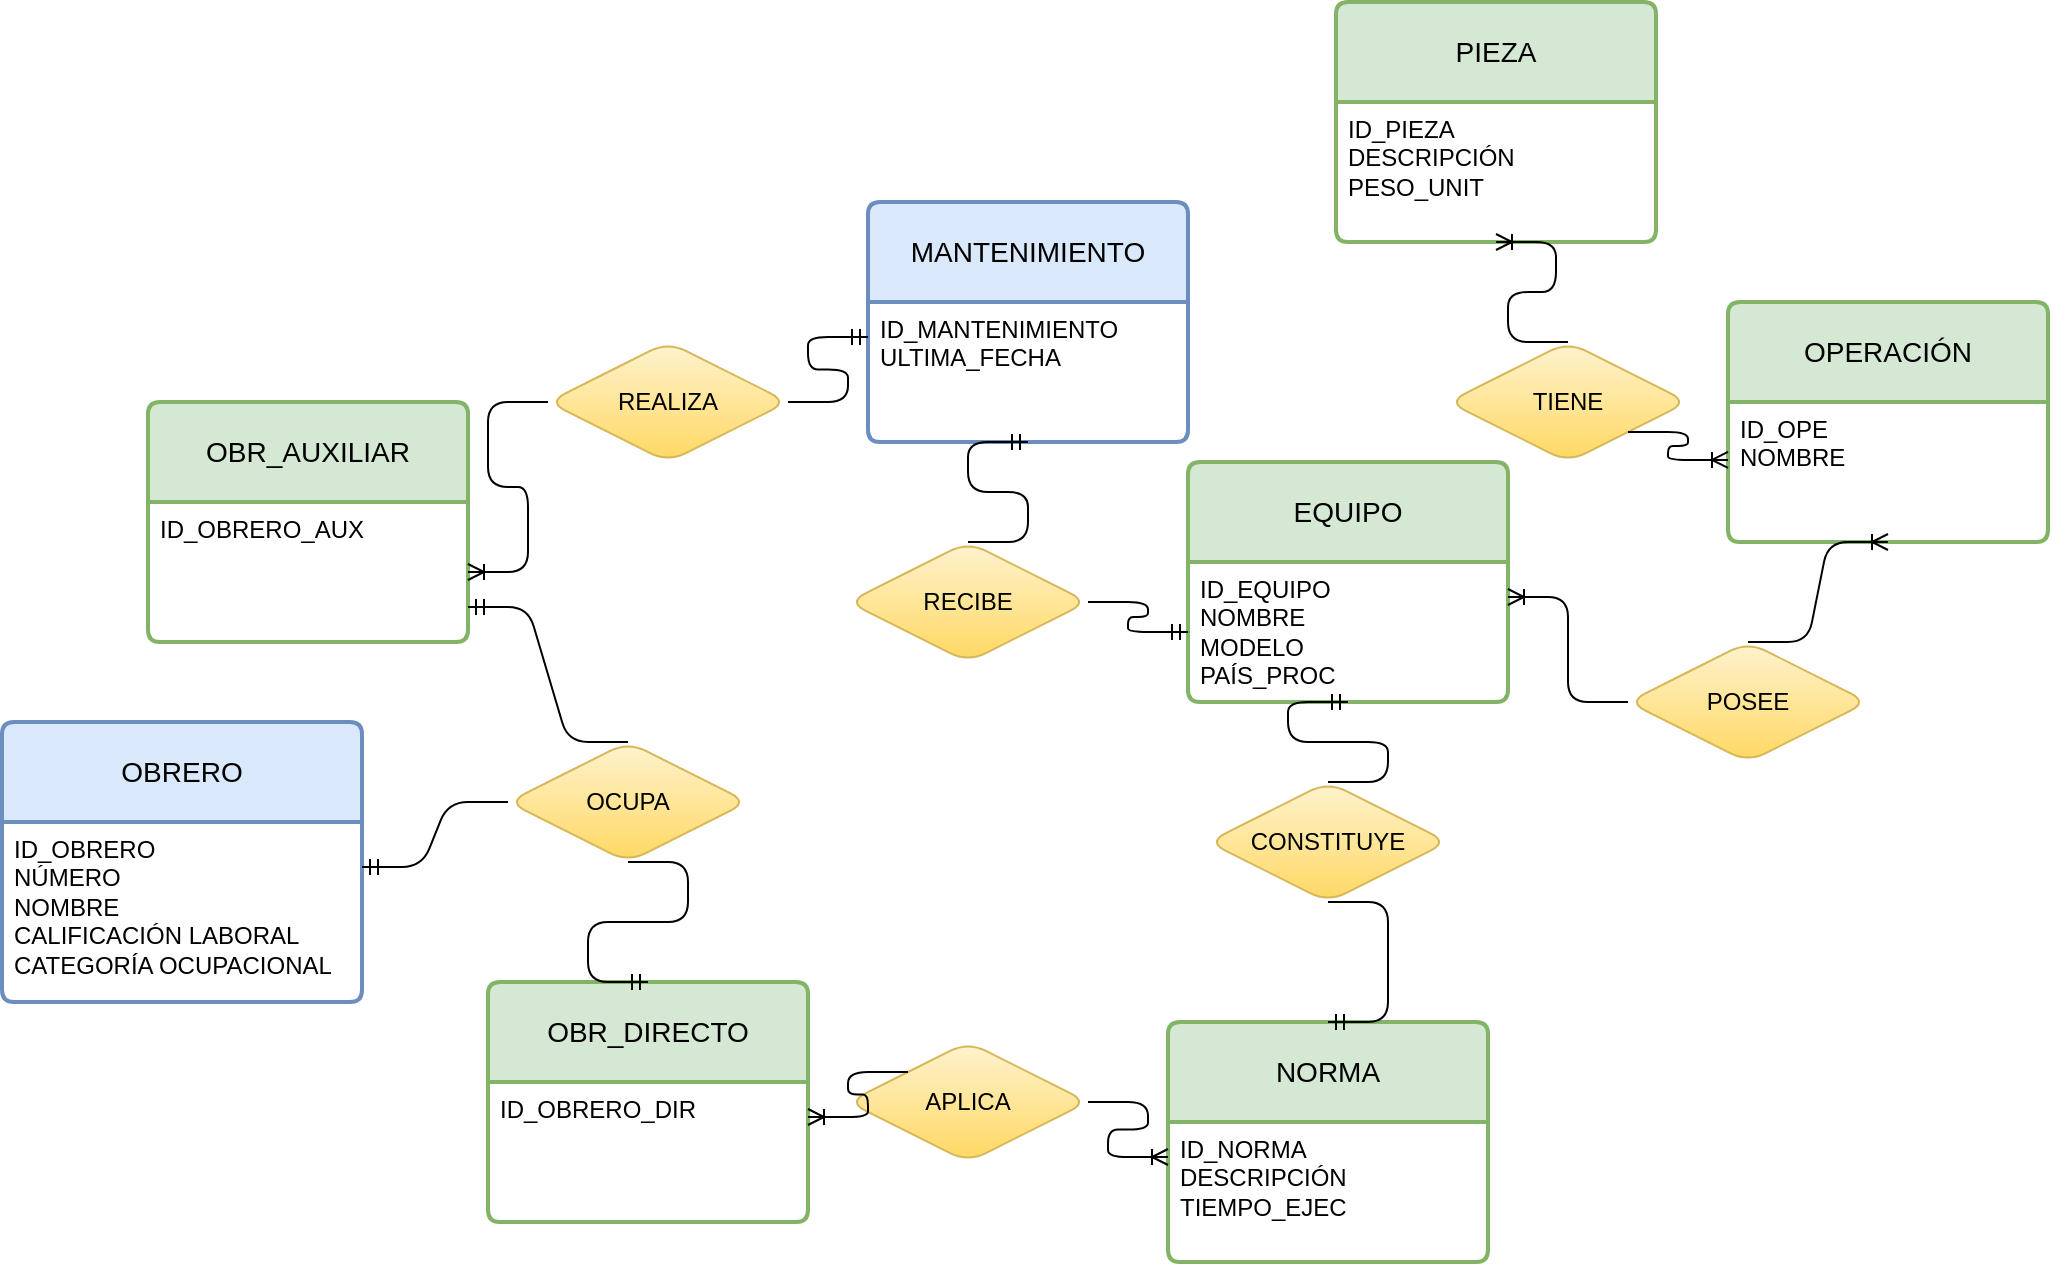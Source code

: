 <mxfile version="24.0.1" type="device">
  <diagram name="Página-1" id="XkG0vIXaP_1Tc0UtGECm">
    <mxGraphModel dx="2261" dy="780" grid="1" gridSize="10" guides="1" tooltips="1" connect="1" arrows="1" fold="1" page="1" pageScale="1" pageWidth="827" pageHeight="1169" math="0" shadow="0">
      <root>
        <mxCell id="0" />
        <mxCell id="1" parent="0" />
        <mxCell id="vh3f4KOEqJ5WS4-bh-et-1" value="PIEZA" style="swimlane;childLayout=stackLayout;horizontal=1;startSize=50;horizontalStack=0;rounded=1;fontSize=14;fontStyle=0;strokeWidth=2;resizeParent=0;resizeLast=1;shadow=0;dashed=0;align=center;arcSize=4;whiteSpace=wrap;html=1;fillColor=#d5e8d4;strokeColor=#82b366;" vertex="1" parent="1">
          <mxGeometry x="254" y="100" width="160" height="120" as="geometry" />
        </mxCell>
        <mxCell id="vh3f4KOEqJ5WS4-bh-et-2" value="&lt;div&gt;ID_PIEZA&lt;/div&gt;&lt;div&gt;&lt;span style=&quot;background-color: initial;&quot;&gt;DESCRIPCIÓN&lt;/span&gt;&lt;br&gt;&lt;/div&gt;&lt;div&gt;PESO_UNIT&lt;/div&gt;" style="align=left;strokeColor=none;fillColor=none;spacingLeft=4;fontSize=12;verticalAlign=top;resizable=0;rotatable=0;part=1;html=1;rounded=1;" vertex="1" parent="vh3f4KOEqJ5WS4-bh-et-1">
          <mxGeometry y="50" width="160" height="70" as="geometry" />
        </mxCell>
        <mxCell id="vh3f4KOEqJ5WS4-bh-et-3" value="OPERACIÓN" style="swimlane;childLayout=stackLayout;horizontal=1;startSize=50;horizontalStack=0;rounded=1;fontSize=14;fontStyle=0;strokeWidth=2;resizeParent=0;resizeLast=1;shadow=0;dashed=0;align=center;arcSize=4;whiteSpace=wrap;html=1;fillColor=#d5e8d4;strokeColor=#82b366;" vertex="1" parent="1">
          <mxGeometry x="450" y="250" width="160" height="120" as="geometry" />
        </mxCell>
        <mxCell id="vh3f4KOEqJ5WS4-bh-et-4" value="&lt;div&gt;ID_OPE&lt;/div&gt;&lt;div&gt;NOMBRE&lt;/div&gt;" style="align=left;strokeColor=none;fillColor=none;spacingLeft=4;fontSize=12;verticalAlign=top;resizable=0;rotatable=0;part=1;html=1;rounded=1;" vertex="1" parent="vh3f4KOEqJ5WS4-bh-et-3">
          <mxGeometry y="50" width="160" height="70" as="geometry" />
        </mxCell>
        <mxCell id="vh3f4KOEqJ5WS4-bh-et-5" value="EQUIPO" style="swimlane;childLayout=stackLayout;horizontal=1;startSize=50;horizontalStack=0;rounded=1;fontSize=14;fontStyle=0;strokeWidth=2;resizeParent=0;resizeLast=1;shadow=0;dashed=0;align=center;arcSize=4;whiteSpace=wrap;html=1;fillColor=#d5e8d4;strokeColor=#82b366;" vertex="1" parent="1">
          <mxGeometry x="180" y="330" width="160" height="120" as="geometry" />
        </mxCell>
        <mxCell id="vh3f4KOEqJ5WS4-bh-et-6" value="ID_EQUIPO&lt;div&gt;NOMBRE&lt;/div&gt;&lt;div&gt;MODELO&lt;/div&gt;&lt;div&gt;PAÍS_PROC&lt;/div&gt;" style="align=left;strokeColor=none;fillColor=none;spacingLeft=4;fontSize=12;verticalAlign=top;resizable=0;rotatable=0;part=1;html=1;rounded=1;" vertex="1" parent="vh3f4KOEqJ5WS4-bh-et-5">
          <mxGeometry y="50" width="160" height="70" as="geometry" />
        </mxCell>
        <mxCell id="vh3f4KOEqJ5WS4-bh-et-7" value="NORMA" style="swimlane;childLayout=stackLayout;horizontal=1;startSize=50;horizontalStack=0;rounded=1;fontSize=14;fontStyle=0;strokeWidth=2;resizeParent=0;resizeLast=1;shadow=0;dashed=0;align=center;arcSize=4;whiteSpace=wrap;html=1;fillColor=#d5e8d4;strokeColor=#82b366;" vertex="1" parent="1">
          <mxGeometry x="170" y="610" width="160" height="120" as="geometry" />
        </mxCell>
        <mxCell id="vh3f4KOEqJ5WS4-bh-et-8" value="ID_NORMA&lt;div&gt;DESCRIPCIÓN&lt;/div&gt;&lt;div&gt;TIEMPO_EJEC&lt;/div&gt;" style="align=left;strokeColor=none;fillColor=none;spacingLeft=4;fontSize=12;verticalAlign=top;resizable=0;rotatable=0;part=1;html=1;rounded=1;" vertex="1" parent="vh3f4KOEqJ5WS4-bh-et-7">
          <mxGeometry y="50" width="160" height="70" as="geometry" />
        </mxCell>
        <mxCell id="vh3f4KOEqJ5WS4-bh-et-9" value="OBR_DIRECTO" style="swimlane;childLayout=stackLayout;horizontal=1;startSize=50;horizontalStack=0;rounded=1;fontSize=14;fontStyle=0;strokeWidth=2;resizeParent=0;resizeLast=1;shadow=0;dashed=0;align=center;arcSize=4;whiteSpace=wrap;html=1;fillColor=#d5e8d4;strokeColor=#82b366;" vertex="1" parent="1">
          <mxGeometry x="-170" y="590" width="160" height="120" as="geometry" />
        </mxCell>
        <mxCell id="vh3f4KOEqJ5WS4-bh-et-10" value="ID_OBRERO_DIR&lt;div&gt;&lt;br&gt;&lt;/div&gt;" style="align=left;strokeColor=none;fillColor=none;spacingLeft=4;fontSize=12;verticalAlign=top;resizable=0;rotatable=0;part=1;html=1;rounded=1;" vertex="1" parent="vh3f4KOEqJ5WS4-bh-et-9">
          <mxGeometry y="50" width="160" height="70" as="geometry" />
        </mxCell>
        <mxCell id="vh3f4KOEqJ5WS4-bh-et-11" value="OBR_AUXILIAR" style="swimlane;childLayout=stackLayout;horizontal=1;startSize=50;horizontalStack=0;rounded=1;fontSize=14;fontStyle=0;strokeWidth=2;resizeParent=0;resizeLast=1;shadow=0;dashed=0;align=center;arcSize=4;whiteSpace=wrap;html=1;fillColor=#d5e8d4;strokeColor=#82b366;" vertex="1" parent="1">
          <mxGeometry x="-340" y="300" width="160" height="120" as="geometry" />
        </mxCell>
        <mxCell id="vh3f4KOEqJ5WS4-bh-et-12" value="ID_OBRERO_AUX" style="align=left;strokeColor=none;fillColor=none;spacingLeft=4;fontSize=12;verticalAlign=top;resizable=0;rotatable=0;part=1;html=1;rounded=1;" vertex="1" parent="vh3f4KOEqJ5WS4-bh-et-11">
          <mxGeometry y="50" width="160" height="70" as="geometry" />
        </mxCell>
        <mxCell id="vh3f4KOEqJ5WS4-bh-et-13" value="TIENE" style="shape=rhombus;perimeter=rhombusPerimeter;whiteSpace=wrap;html=1;align=center;rounded=1;fillColor=#fff2cc;gradientColor=#ffd966;strokeColor=#d6b656;" vertex="1" parent="1">
          <mxGeometry x="310" y="270" width="120" height="60" as="geometry" />
        </mxCell>
        <mxCell id="vh3f4KOEqJ5WS4-bh-et-14" value="" style="edgeStyle=entityRelationEdgeStyle;fontSize=12;html=1;endArrow=ERoneToMany;rounded=1;entryX=0;entryY=0.414;entryDx=0;entryDy=0;entryPerimeter=0;exitX=1;exitY=1;exitDx=0;exitDy=0;" edge="1" parent="1" source="vh3f4KOEqJ5WS4-bh-et-13" target="vh3f4KOEqJ5WS4-bh-et-4">
          <mxGeometry width="100" height="100" relative="1" as="geometry">
            <mxPoint x="404" y="340" as="sourcePoint" />
            <mxPoint x="360" y="330" as="targetPoint" />
          </mxGeometry>
        </mxCell>
        <mxCell id="vh3f4KOEqJ5WS4-bh-et-16" value="" style="edgeStyle=entityRelationEdgeStyle;fontSize=12;html=1;endArrow=ERoneToMany;rounded=1;entryX=0.5;entryY=1;entryDx=0;entryDy=0;exitX=0.5;exitY=0;exitDx=0;exitDy=0;" edge="1" parent="1" source="vh3f4KOEqJ5WS4-bh-et-13" target="vh3f4KOEqJ5WS4-bh-et-2">
          <mxGeometry width="100" height="100" relative="1" as="geometry">
            <mxPoint x="100" y="370" as="sourcePoint" />
            <mxPoint x="200" y="270" as="targetPoint" />
          </mxGeometry>
        </mxCell>
        <mxCell id="vh3f4KOEqJ5WS4-bh-et-17" value="POSEE" style="shape=rhombus;perimeter=rhombusPerimeter;whiteSpace=wrap;html=1;align=center;rounded=1;fillColor=#fff2cc;gradientColor=#ffd966;strokeColor=#d6b656;" vertex="1" parent="1">
          <mxGeometry x="400" y="420" width="120" height="60" as="geometry" />
        </mxCell>
        <mxCell id="vh3f4KOEqJ5WS4-bh-et-18" value="" style="edgeStyle=entityRelationEdgeStyle;fontSize=12;html=1;endArrow=ERoneToMany;rounded=1;entryX=0.5;entryY=1;entryDx=0;entryDy=0;exitX=0.5;exitY=0;exitDx=0;exitDy=0;" edge="1" parent="1" source="vh3f4KOEqJ5WS4-bh-et-17" target="vh3f4KOEqJ5WS4-bh-et-4">
          <mxGeometry width="100" height="100" relative="1" as="geometry">
            <mxPoint x="490" y="590" as="sourcePoint" />
            <mxPoint x="590" y="490" as="targetPoint" />
          </mxGeometry>
        </mxCell>
        <mxCell id="vh3f4KOEqJ5WS4-bh-et-19" value="" style="edgeStyle=entityRelationEdgeStyle;fontSize=12;html=1;endArrow=ERoneToMany;rounded=1;entryX=1;entryY=0.25;entryDx=0;entryDy=0;exitX=0;exitY=0.5;exitDx=0;exitDy=0;" edge="1" parent="1" source="vh3f4KOEqJ5WS4-bh-et-17" target="vh3f4KOEqJ5WS4-bh-et-6">
          <mxGeometry width="100" height="100" relative="1" as="geometry">
            <mxPoint x="500" y="520" as="sourcePoint" />
            <mxPoint x="600" y="420" as="targetPoint" />
          </mxGeometry>
        </mxCell>
        <mxCell id="vh3f4KOEqJ5WS4-bh-et-20" value="CONSTITUYE" style="shape=rhombus;perimeter=rhombusPerimeter;whiteSpace=wrap;html=1;align=center;rounded=1;fillColor=#fff2cc;gradientColor=#ffd966;strokeColor=#d6b656;" vertex="1" parent="1">
          <mxGeometry x="190" y="490" width="120" height="60" as="geometry" />
        </mxCell>
        <mxCell id="vh3f4KOEqJ5WS4-bh-et-21" value="" style="edgeStyle=entityRelationEdgeStyle;fontSize=12;html=1;endArrow=ERmandOne;rounded=1;entryX=0.5;entryY=1;entryDx=0;entryDy=0;exitX=0.5;exitY=0;exitDx=0;exitDy=0;" edge="1" parent="1" source="vh3f4KOEqJ5WS4-bh-et-20" target="vh3f4KOEqJ5WS4-bh-et-6">
          <mxGeometry width="100" height="100" relative="1" as="geometry">
            <mxPoint x="50" y="600" as="sourcePoint" />
            <mxPoint x="150" y="500" as="targetPoint" />
          </mxGeometry>
        </mxCell>
        <mxCell id="vh3f4KOEqJ5WS4-bh-et-23" value="" style="edgeStyle=entityRelationEdgeStyle;fontSize=12;html=1;endArrow=ERmandOne;rounded=1;exitX=0.5;exitY=1;exitDx=0;exitDy=0;entryX=0.5;entryY=0;entryDx=0;entryDy=0;" edge="1" parent="1" source="vh3f4KOEqJ5WS4-bh-et-20" target="vh3f4KOEqJ5WS4-bh-et-7">
          <mxGeometry width="100" height="100" relative="1" as="geometry">
            <mxPoint x="250" y="550" as="sourcePoint" />
            <mxPoint x="240" y="590" as="targetPoint" />
          </mxGeometry>
        </mxCell>
        <mxCell id="vh3f4KOEqJ5WS4-bh-et-26" value="APLICA" style="shape=rhombus;perimeter=rhombusPerimeter;whiteSpace=wrap;html=1;align=center;rounded=1;fillColor=#fff2cc;gradientColor=#ffd966;strokeColor=#d6b656;" vertex="1" parent="1">
          <mxGeometry x="10" y="620" width="120" height="60" as="geometry" />
        </mxCell>
        <mxCell id="vh3f4KOEqJ5WS4-bh-et-29" value="" style="edgeStyle=entityRelationEdgeStyle;fontSize=12;html=1;endArrow=ERoneToMany;rounded=1;exitX=0;exitY=0;exitDx=0;exitDy=0;entryX=1;entryY=0.25;entryDx=0;entryDy=0;" edge="1" parent="1" source="vh3f4KOEqJ5WS4-bh-et-26" target="vh3f4KOEqJ5WS4-bh-et-10">
          <mxGeometry width="100" height="100" relative="1" as="geometry">
            <mxPoint x="340" y="610" as="sourcePoint" />
            <mxPoint x="440" y="510" as="targetPoint" />
          </mxGeometry>
        </mxCell>
        <mxCell id="vh3f4KOEqJ5WS4-bh-et-30" value="" style="edgeStyle=entityRelationEdgeStyle;fontSize=12;html=1;endArrow=ERoneToMany;rounded=1;exitX=1;exitY=0.5;exitDx=0;exitDy=0;entryX=0;entryY=0.25;entryDx=0;entryDy=0;" edge="1" parent="1" source="vh3f4KOEqJ5WS4-bh-et-26" target="vh3f4KOEqJ5WS4-bh-et-8">
          <mxGeometry width="100" height="100" relative="1" as="geometry">
            <mxPoint x="390" y="630" as="sourcePoint" />
            <mxPoint x="490" y="530" as="targetPoint" />
          </mxGeometry>
        </mxCell>
        <mxCell id="vh3f4KOEqJ5WS4-bh-et-31" value="REALIZA" style="shape=rhombus;perimeter=rhombusPerimeter;whiteSpace=wrap;html=1;align=center;rounded=1;fillColor=#fff2cc;gradientColor=#ffd966;strokeColor=#d6b656;" vertex="1" parent="1">
          <mxGeometry x="-140" y="270" width="120" height="60" as="geometry" />
        </mxCell>
        <mxCell id="vh3f4KOEqJ5WS4-bh-et-32" value="MANTENIMIENTO" style="swimlane;childLayout=stackLayout;horizontal=1;startSize=50;horizontalStack=0;rounded=1;fontSize=14;fontStyle=0;strokeWidth=2;resizeParent=0;resizeLast=1;shadow=0;dashed=0;align=center;arcSize=4;whiteSpace=wrap;html=1;fillColor=#dae8fc;strokeColor=#6c8ebf;" vertex="1" parent="1">
          <mxGeometry x="20" y="200" width="160" height="120" as="geometry" />
        </mxCell>
        <mxCell id="vh3f4KOEqJ5WS4-bh-et-33" value="ID_MANTENIMIENTO&lt;div&gt;ULTIMA_FECHA&lt;/div&gt;" style="align=left;strokeColor=none;fillColor=none;spacingLeft=4;fontSize=12;verticalAlign=top;resizable=0;rotatable=0;part=1;html=1;rounded=1;" vertex="1" parent="vh3f4KOEqJ5WS4-bh-et-32">
          <mxGeometry y="50" width="160" height="70" as="geometry" />
        </mxCell>
        <mxCell id="vh3f4KOEqJ5WS4-bh-et-34" value="RECIBE" style="shape=rhombus;perimeter=rhombusPerimeter;whiteSpace=wrap;html=1;align=center;rounded=1;fillColor=#fff2cc;gradientColor=#ffd966;strokeColor=#d6b656;" vertex="1" parent="1">
          <mxGeometry x="10" y="370" width="120" height="60" as="geometry" />
        </mxCell>
        <mxCell id="vh3f4KOEqJ5WS4-bh-et-36" value="" style="edgeStyle=entityRelationEdgeStyle;fontSize=12;html=1;endArrow=ERoneToMany;rounded=1;entryX=1;entryY=0.5;entryDx=0;entryDy=0;exitX=0;exitY=0.5;exitDx=0;exitDy=0;" edge="1" parent="1" source="vh3f4KOEqJ5WS4-bh-et-31" target="vh3f4KOEqJ5WS4-bh-et-12">
          <mxGeometry width="100" height="100" relative="1" as="geometry">
            <mxPoint x="-230" y="420" as="sourcePoint" />
            <mxPoint x="-130" y="320" as="targetPoint" />
          </mxGeometry>
        </mxCell>
        <mxCell id="vh3f4KOEqJ5WS4-bh-et-37" value="" style="edgeStyle=entityRelationEdgeStyle;fontSize=12;html=1;endArrow=ERmandOne;rounded=1;entryX=0;entryY=0.25;entryDx=0;entryDy=0;exitX=1;exitY=0.5;exitDx=0;exitDy=0;" edge="1" parent="1" source="vh3f4KOEqJ5WS4-bh-et-31" target="vh3f4KOEqJ5WS4-bh-et-33">
          <mxGeometry width="100" height="100" relative="1" as="geometry">
            <mxPoint x="-70" y="270" as="sourcePoint" />
            <mxPoint x="30" y="170" as="targetPoint" />
          </mxGeometry>
        </mxCell>
        <mxCell id="vh3f4KOEqJ5WS4-bh-et-38" value="" style="edgeStyle=entityRelationEdgeStyle;fontSize=12;html=1;endArrow=ERmandOne;rounded=1;entryX=0.5;entryY=1;entryDx=0;entryDy=0;exitX=0.5;exitY=0;exitDx=0;exitDy=0;" edge="1" parent="1" source="vh3f4KOEqJ5WS4-bh-et-34" target="vh3f4KOEqJ5WS4-bh-et-33">
          <mxGeometry width="100" height="100" relative="1" as="geometry">
            <mxPoint x="-140" y="490" as="sourcePoint" />
            <mxPoint x="-40" y="390" as="targetPoint" />
          </mxGeometry>
        </mxCell>
        <mxCell id="vh3f4KOEqJ5WS4-bh-et-39" value="" style="edgeStyle=entityRelationEdgeStyle;fontSize=12;html=1;endArrow=ERmandOne;rounded=1;entryX=0;entryY=0.5;entryDx=0;entryDy=0;exitX=1;exitY=0.5;exitDx=0;exitDy=0;" edge="1" parent="1" source="vh3f4KOEqJ5WS4-bh-et-34" target="vh3f4KOEqJ5WS4-bh-et-6">
          <mxGeometry width="100" height="100" relative="1" as="geometry">
            <mxPoint x="70" y="550" as="sourcePoint" />
            <mxPoint x="170" y="450" as="targetPoint" />
          </mxGeometry>
        </mxCell>
        <mxCell id="vh3f4KOEqJ5WS4-bh-et-40" value="OBRERO" style="swimlane;childLayout=stackLayout;horizontal=1;startSize=50;horizontalStack=0;rounded=1;fontSize=14;fontStyle=0;strokeWidth=2;resizeParent=0;resizeLast=1;shadow=0;dashed=0;align=center;arcSize=4;whiteSpace=wrap;html=1;fillColor=#dae8fc;strokeColor=#6c8ebf;" vertex="1" parent="1">
          <mxGeometry x="-413" y="460" width="180" height="140" as="geometry" />
        </mxCell>
        <mxCell id="vh3f4KOEqJ5WS4-bh-et-41" value="ID_OBRERO&lt;div&gt;NÚMERO&lt;/div&gt;&lt;div&gt;NOMBRE&lt;/div&gt;&lt;div&gt;CALIFICACIÓN LABORAL&lt;/div&gt;&lt;div&gt;CATEGORÍA OCUPACIONAL&lt;/div&gt;" style="align=left;strokeColor=none;fillColor=none;spacingLeft=4;fontSize=12;verticalAlign=top;resizable=0;rotatable=0;part=1;html=1;rounded=1;" vertex="1" parent="vh3f4KOEqJ5WS4-bh-et-40">
          <mxGeometry y="50" width="180" height="90" as="geometry" />
        </mxCell>
        <mxCell id="vh3f4KOEqJ5WS4-bh-et-45" value="OCUPA" style="shape=rhombus;perimeter=rhombusPerimeter;whiteSpace=wrap;html=1;align=center;rounded=1;fillColor=#fff2cc;gradientColor=#ffd966;strokeColor=#d6b656;" vertex="1" parent="1">
          <mxGeometry x="-160" y="470" width="120" height="60" as="geometry" />
        </mxCell>
        <mxCell id="vh3f4KOEqJ5WS4-bh-et-46" value="" style="edgeStyle=entityRelationEdgeStyle;fontSize=12;html=1;endArrow=ERmandOne;rounded=1;entryX=1;entryY=0.25;entryDx=0;entryDy=0;exitX=0;exitY=0.5;exitDx=0;exitDy=0;" edge="1" parent="1" source="vh3f4KOEqJ5WS4-bh-et-45" target="vh3f4KOEqJ5WS4-bh-et-41">
          <mxGeometry width="100" height="100" relative="1" as="geometry">
            <mxPoint x="-170" y="640" as="sourcePoint" />
            <mxPoint x="-70" y="540" as="targetPoint" />
          </mxGeometry>
        </mxCell>
        <mxCell id="vh3f4KOEqJ5WS4-bh-et-47" value="" style="edgeStyle=entityRelationEdgeStyle;fontSize=12;html=1;endArrow=ERmandOne;rounded=1;entryX=1;entryY=0.75;entryDx=0;entryDy=0;exitX=0.5;exitY=0;exitDx=0;exitDy=0;" edge="1" parent="1" source="vh3f4KOEqJ5WS4-bh-et-45" target="vh3f4KOEqJ5WS4-bh-et-12">
          <mxGeometry width="100" height="100" relative="1" as="geometry">
            <mxPoint x="-90" y="470" as="sourcePoint" />
            <mxPoint x="10" y="370" as="targetPoint" />
          </mxGeometry>
        </mxCell>
        <mxCell id="vh3f4KOEqJ5WS4-bh-et-48" value="" style="edgeStyle=entityRelationEdgeStyle;fontSize=12;html=1;endArrow=ERmandOne;rounded=1;entryX=0.5;entryY=0;entryDx=0;entryDy=0;exitX=0.5;exitY=1;exitDx=0;exitDy=0;" edge="1" parent="1" source="vh3f4KOEqJ5WS4-bh-et-45" target="vh3f4KOEqJ5WS4-bh-et-9">
          <mxGeometry width="100" height="100" relative="1" as="geometry">
            <mxPoint y="630" as="sourcePoint" />
            <mxPoint x="100" y="530" as="targetPoint" />
          </mxGeometry>
        </mxCell>
      </root>
    </mxGraphModel>
  </diagram>
</mxfile>
